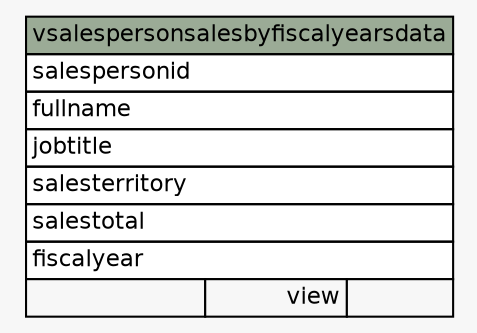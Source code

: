 // dot 2.40.1 on Linux 5.4.0-80-generic
// SchemaSpy rev 590
digraph "vsalespersonsalesbyfiscalyearsdata" {
  graph [
    rankdir="RL"
    bgcolor="#f7f7f7"
    nodesep="0.18"
    ranksep="0.46"
    fontname="Helvetica"
    fontsize="11"
  ];
  node [
    fontname="Helvetica"
    fontsize="11"
    shape="plaintext"
  ];
  edge [
    arrowsize="0.8"
  ];
  "vsalespersonsalesbyfiscalyearsdata" [
    label=<
    <TABLE BORDER="0" CELLBORDER="1" CELLSPACING="0" BGCOLOR="#ffffff">
      <TR><TD COLSPAN="3" BGCOLOR="#9bab96" ALIGN="CENTER">vsalespersonsalesbyfiscalyearsdata</TD></TR>
      <TR><TD PORT="salespersonid" COLSPAN="3" ALIGN="LEFT">salespersonid</TD></TR>
      <TR><TD PORT="fullname" COLSPAN="3" ALIGN="LEFT">fullname</TD></TR>
      <TR><TD PORT="jobtitle" COLSPAN="3" ALIGN="LEFT">jobtitle</TD></TR>
      <TR><TD PORT="salesterritory" COLSPAN="3" ALIGN="LEFT">salesterritory</TD></TR>
      <TR><TD PORT="salestotal" COLSPAN="3" ALIGN="LEFT">salestotal</TD></TR>
      <TR><TD PORT="fiscalyear" COLSPAN="3" ALIGN="LEFT">fiscalyear</TD></TR>
      <TR><TD ALIGN="LEFT" BGCOLOR="#f7f7f7">  </TD><TD ALIGN="RIGHT" BGCOLOR="#f7f7f7">view</TD><TD ALIGN="RIGHT" BGCOLOR="#f7f7f7">  </TD></TR>
    </TABLE>>
    URL="tables/vsalespersonsalesbyfiscalyearsdata.html"
    tooltip="vsalespersonsalesbyfiscalyearsdata"
  ];
}
